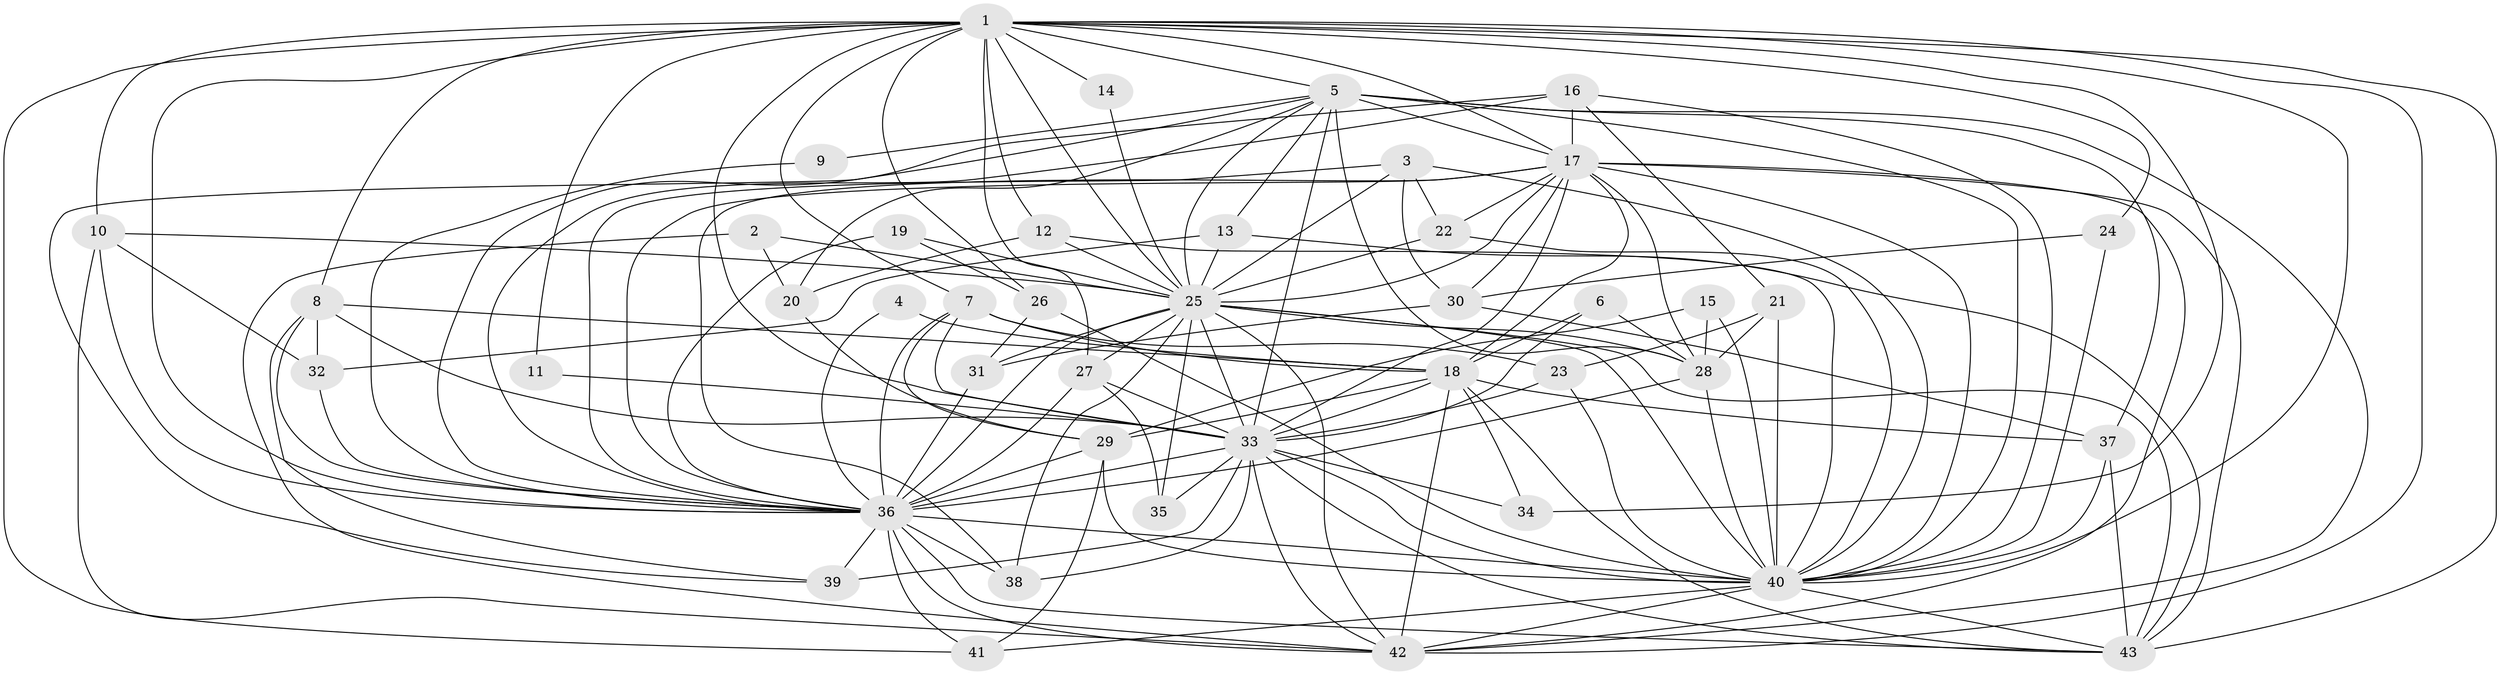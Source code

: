 // original degree distribution, {35: 0.007142857142857143, 27: 0.007142857142857143, 29: 0.007142857142857143, 18: 0.007142857142857143, 20: 0.014285714285714285, 26: 0.007142857142857143, 21: 0.007142857142857143, 22: 0.007142857142857143, 17: 0.007142857142857143, 4: 0.07857142857142857, 2: 0.5285714285714286, 13: 0.007142857142857143, 3: 0.22142857142857142, 5: 0.05, 8: 0.02142857142857143, 6: 0.02142857142857143}
// Generated by graph-tools (version 1.1) at 2025/36/03/04/25 23:36:26]
// undirected, 43 vertices, 147 edges
graph export_dot {
  node [color=gray90,style=filled];
  1;
  2;
  3;
  4;
  5;
  6;
  7;
  8;
  9;
  10;
  11;
  12;
  13;
  14;
  15;
  16;
  17;
  18;
  19;
  20;
  21;
  22;
  23;
  24;
  25;
  26;
  27;
  28;
  29;
  30;
  31;
  32;
  33;
  34;
  35;
  36;
  37;
  38;
  39;
  40;
  41;
  42;
  43;
  1 -- 5 [weight=1.0];
  1 -- 7 [weight=1.0];
  1 -- 8 [weight=1.0];
  1 -- 10 [weight=1.0];
  1 -- 11 [weight=1.0];
  1 -- 12 [weight=1.0];
  1 -- 14 [weight=1.0];
  1 -- 17 [weight=1.0];
  1 -- 24 [weight=1.0];
  1 -- 25 [weight=1.0];
  1 -- 26 [weight=1.0];
  1 -- 27 [weight=2.0];
  1 -- 33 [weight=1.0];
  1 -- 34 [weight=1.0];
  1 -- 36 [weight=3.0];
  1 -- 40 [weight=3.0];
  1 -- 41 [weight=1.0];
  1 -- 42 [weight=3.0];
  1 -- 43 [weight=1.0];
  2 -- 20 [weight=1.0];
  2 -- 25 [weight=1.0];
  2 -- 42 [weight=1.0];
  3 -- 22 [weight=1.0];
  3 -- 25 [weight=1.0];
  3 -- 30 [weight=1.0];
  3 -- 36 [weight=2.0];
  3 -- 40 [weight=1.0];
  4 -- 18 [weight=2.0];
  4 -- 36 [weight=1.0];
  5 -- 9 [weight=1.0];
  5 -- 13 [weight=1.0];
  5 -- 17 [weight=2.0];
  5 -- 20 [weight=1.0];
  5 -- 25 [weight=2.0];
  5 -- 28 [weight=1.0];
  5 -- 33 [weight=1.0];
  5 -- 36 [weight=2.0];
  5 -- 37 [weight=1.0];
  5 -- 40 [weight=3.0];
  5 -- 42 [weight=2.0];
  6 -- 18 [weight=1.0];
  6 -- 28 [weight=1.0];
  6 -- 33 [weight=1.0];
  7 -- 18 [weight=1.0];
  7 -- 23 [weight=1.0];
  7 -- 29 [weight=1.0];
  7 -- 33 [weight=1.0];
  7 -- 36 [weight=2.0];
  8 -- 18 [weight=1.0];
  8 -- 32 [weight=1.0];
  8 -- 33 [weight=1.0];
  8 -- 36 [weight=1.0];
  8 -- 39 [weight=1.0];
  9 -- 36 [weight=1.0];
  10 -- 25 [weight=1.0];
  10 -- 32 [weight=1.0];
  10 -- 36 [weight=1.0];
  10 -- 42 [weight=1.0];
  11 -- 33 [weight=2.0];
  12 -- 20 [weight=1.0];
  12 -- 25 [weight=1.0];
  12 -- 40 [weight=1.0];
  13 -- 25 [weight=2.0];
  13 -- 32 [weight=1.0];
  13 -- 43 [weight=1.0];
  14 -- 25 [weight=1.0];
  15 -- 28 [weight=1.0];
  15 -- 29 [weight=1.0];
  15 -- 40 [weight=1.0];
  16 -- 17 [weight=2.0];
  16 -- 21 [weight=1.0];
  16 -- 36 [weight=1.0];
  16 -- 39 [weight=1.0];
  16 -- 40 [weight=1.0];
  17 -- 18 [weight=1.0];
  17 -- 22 [weight=1.0];
  17 -- 25 [weight=2.0];
  17 -- 28 [weight=1.0];
  17 -- 30 [weight=1.0];
  17 -- 33 [weight=2.0];
  17 -- 36 [weight=2.0];
  17 -- 38 [weight=1.0];
  17 -- 40 [weight=3.0];
  17 -- 42 [weight=2.0];
  17 -- 43 [weight=1.0];
  18 -- 29 [weight=2.0];
  18 -- 33 [weight=1.0];
  18 -- 34 [weight=1.0];
  18 -- 37 [weight=1.0];
  18 -- 42 [weight=1.0];
  18 -- 43 [weight=1.0];
  19 -- 25 [weight=1.0];
  19 -- 26 [weight=1.0];
  19 -- 36 [weight=1.0];
  20 -- 29 [weight=1.0];
  21 -- 23 [weight=1.0];
  21 -- 28 [weight=1.0];
  21 -- 40 [weight=1.0];
  22 -- 25 [weight=2.0];
  22 -- 40 [weight=1.0];
  23 -- 33 [weight=1.0];
  23 -- 40 [weight=1.0];
  24 -- 30 [weight=1.0];
  24 -- 40 [weight=1.0];
  25 -- 27 [weight=1.0];
  25 -- 28 [weight=2.0];
  25 -- 31 [weight=1.0];
  25 -- 33 [weight=2.0];
  25 -- 35 [weight=2.0];
  25 -- 36 [weight=4.0];
  25 -- 38 [weight=1.0];
  25 -- 40 [weight=2.0];
  25 -- 42 [weight=3.0];
  25 -- 43 [weight=1.0];
  26 -- 31 [weight=1.0];
  26 -- 40 [weight=1.0];
  27 -- 33 [weight=2.0];
  27 -- 35 [weight=1.0];
  27 -- 36 [weight=2.0];
  28 -- 36 [weight=1.0];
  28 -- 40 [weight=1.0];
  29 -- 36 [weight=2.0];
  29 -- 40 [weight=2.0];
  29 -- 41 [weight=1.0];
  30 -- 31 [weight=1.0];
  30 -- 37 [weight=1.0];
  31 -- 36 [weight=2.0];
  32 -- 36 [weight=1.0];
  33 -- 34 [weight=1.0];
  33 -- 35 [weight=1.0];
  33 -- 36 [weight=2.0];
  33 -- 38 [weight=1.0];
  33 -- 39 [weight=2.0];
  33 -- 40 [weight=2.0];
  33 -- 42 [weight=2.0];
  33 -- 43 [weight=1.0];
  36 -- 38 [weight=1.0];
  36 -- 39 [weight=1.0];
  36 -- 40 [weight=4.0];
  36 -- 41 [weight=1.0];
  36 -- 42 [weight=3.0];
  36 -- 43 [weight=1.0];
  37 -- 40 [weight=1.0];
  37 -- 43 [weight=1.0];
  40 -- 41 [weight=1.0];
  40 -- 42 [weight=2.0];
  40 -- 43 [weight=1.0];
}
